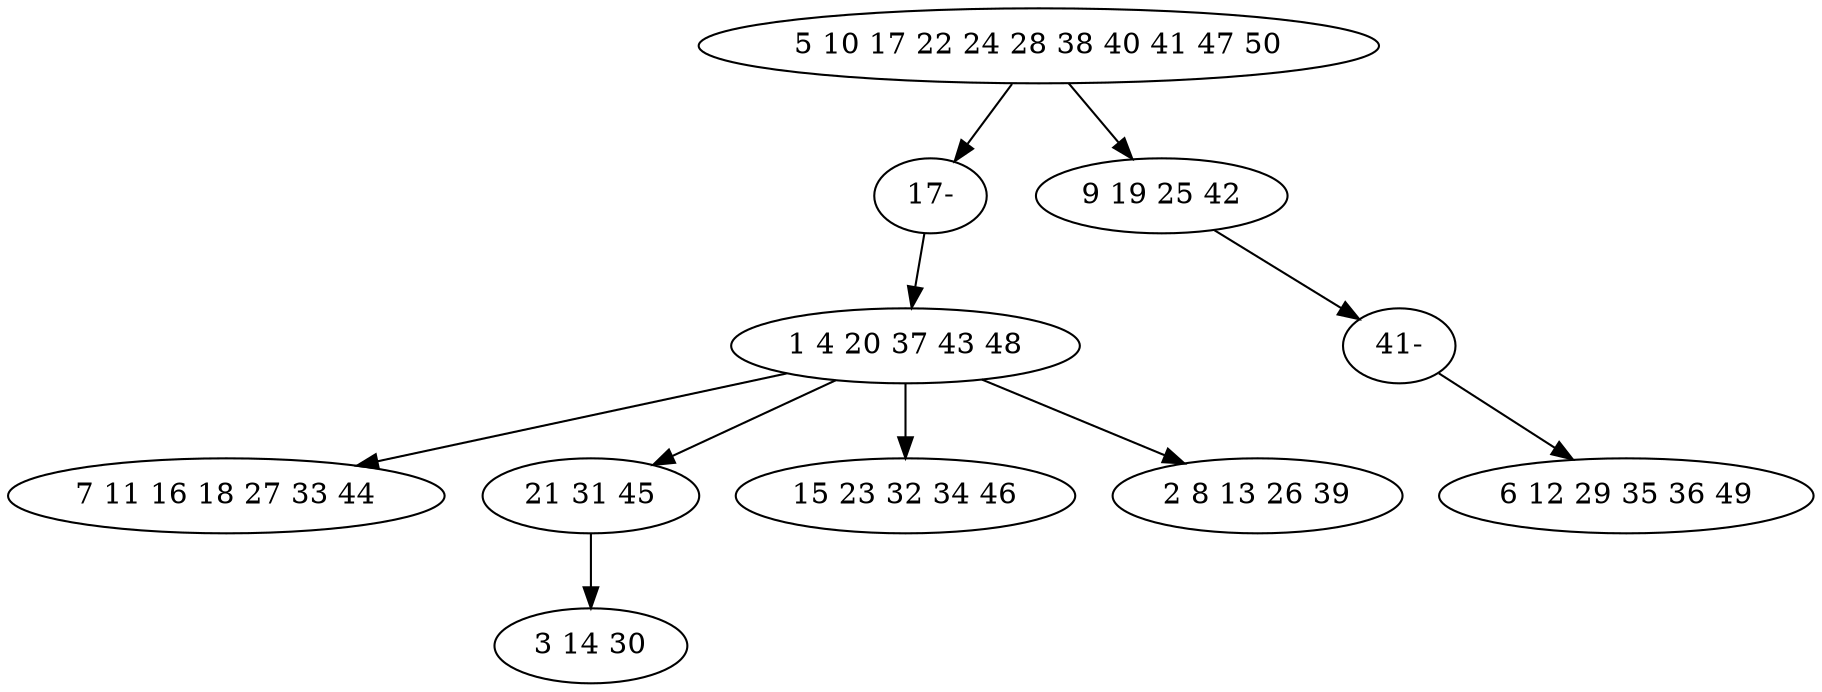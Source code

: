 digraph true_tree {
	"0" -> "9"
	"1" -> "2"
	"1" -> "3"
	"0" -> "4"
	"1" -> "5"
	"4" -> "10"
	"1" -> "7"
	"3" -> "8"
	"9" -> "1"
	"10" -> "6"
	"0" [label="5 10 17 22 24 28 38 40 41 47 50"];
	"1" [label="1 4 20 37 43 48"];
	"2" [label="7 11 16 18 27 33 44"];
	"3" [label="21 31 45"];
	"4" [label="9 19 25 42"];
	"5" [label="15 23 32 34 46"];
	"6" [label="6 12 29 35 36 49"];
	"7" [label="2 8 13 26 39"];
	"8" [label="3 14 30"];
	"9" [label="17-"];
	"10" [label="41-"];
}
